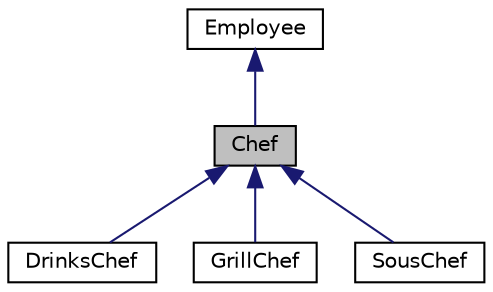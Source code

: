 digraph "Chef"
{
 // LATEX_PDF_SIZE
  edge [fontname="Helvetica",fontsize="10",labelfontname="Helvetica",labelfontsize="10"];
  node [fontname="Helvetica",fontsize="10",shape=record];
  Node1 [label="Chef",height=0.2,width=0.4,color="black", fillcolor="grey75", style="filled", fontcolor="black",tooltip="Class representing a chef in a restaurant."];
  Node2 -> Node1 [dir="back",color="midnightblue",fontsize="10",style="solid",fontname="Helvetica"];
  Node2 [label="Employee",height=0.2,width=0.4,color="black", fillcolor="white", style="filled",URL="$classEmployee.html",tooltip="Abstract base class for employees in a restaurant."];
  Node1 -> Node3 [dir="back",color="midnightblue",fontsize="10",style="solid",fontname="Helvetica"];
  Node3 [label="DrinksChef",height=0.2,width=0.4,color="black", fillcolor="white", style="filled",URL="$classDrinksChef.html",tooltip="Class representing a drinks chef."];
  Node1 -> Node4 [dir="back",color="midnightblue",fontsize="10",style="solid",fontname="Helvetica"];
  Node4 [label="GrillChef",height=0.2,width=0.4,color="black", fillcolor="white", style="filled",URL="$classGrillChef.html",tooltip="Class representing a grill chef."];
  Node1 -> Node5 [dir="back",color="midnightblue",fontsize="10",style="solid",fontname="Helvetica"];
  Node5 [label="SousChef",height=0.2,width=0.4,color="black", fillcolor="white", style="filled",URL="$classSousChef.html",tooltip="Class representing a sous chef."];
}
